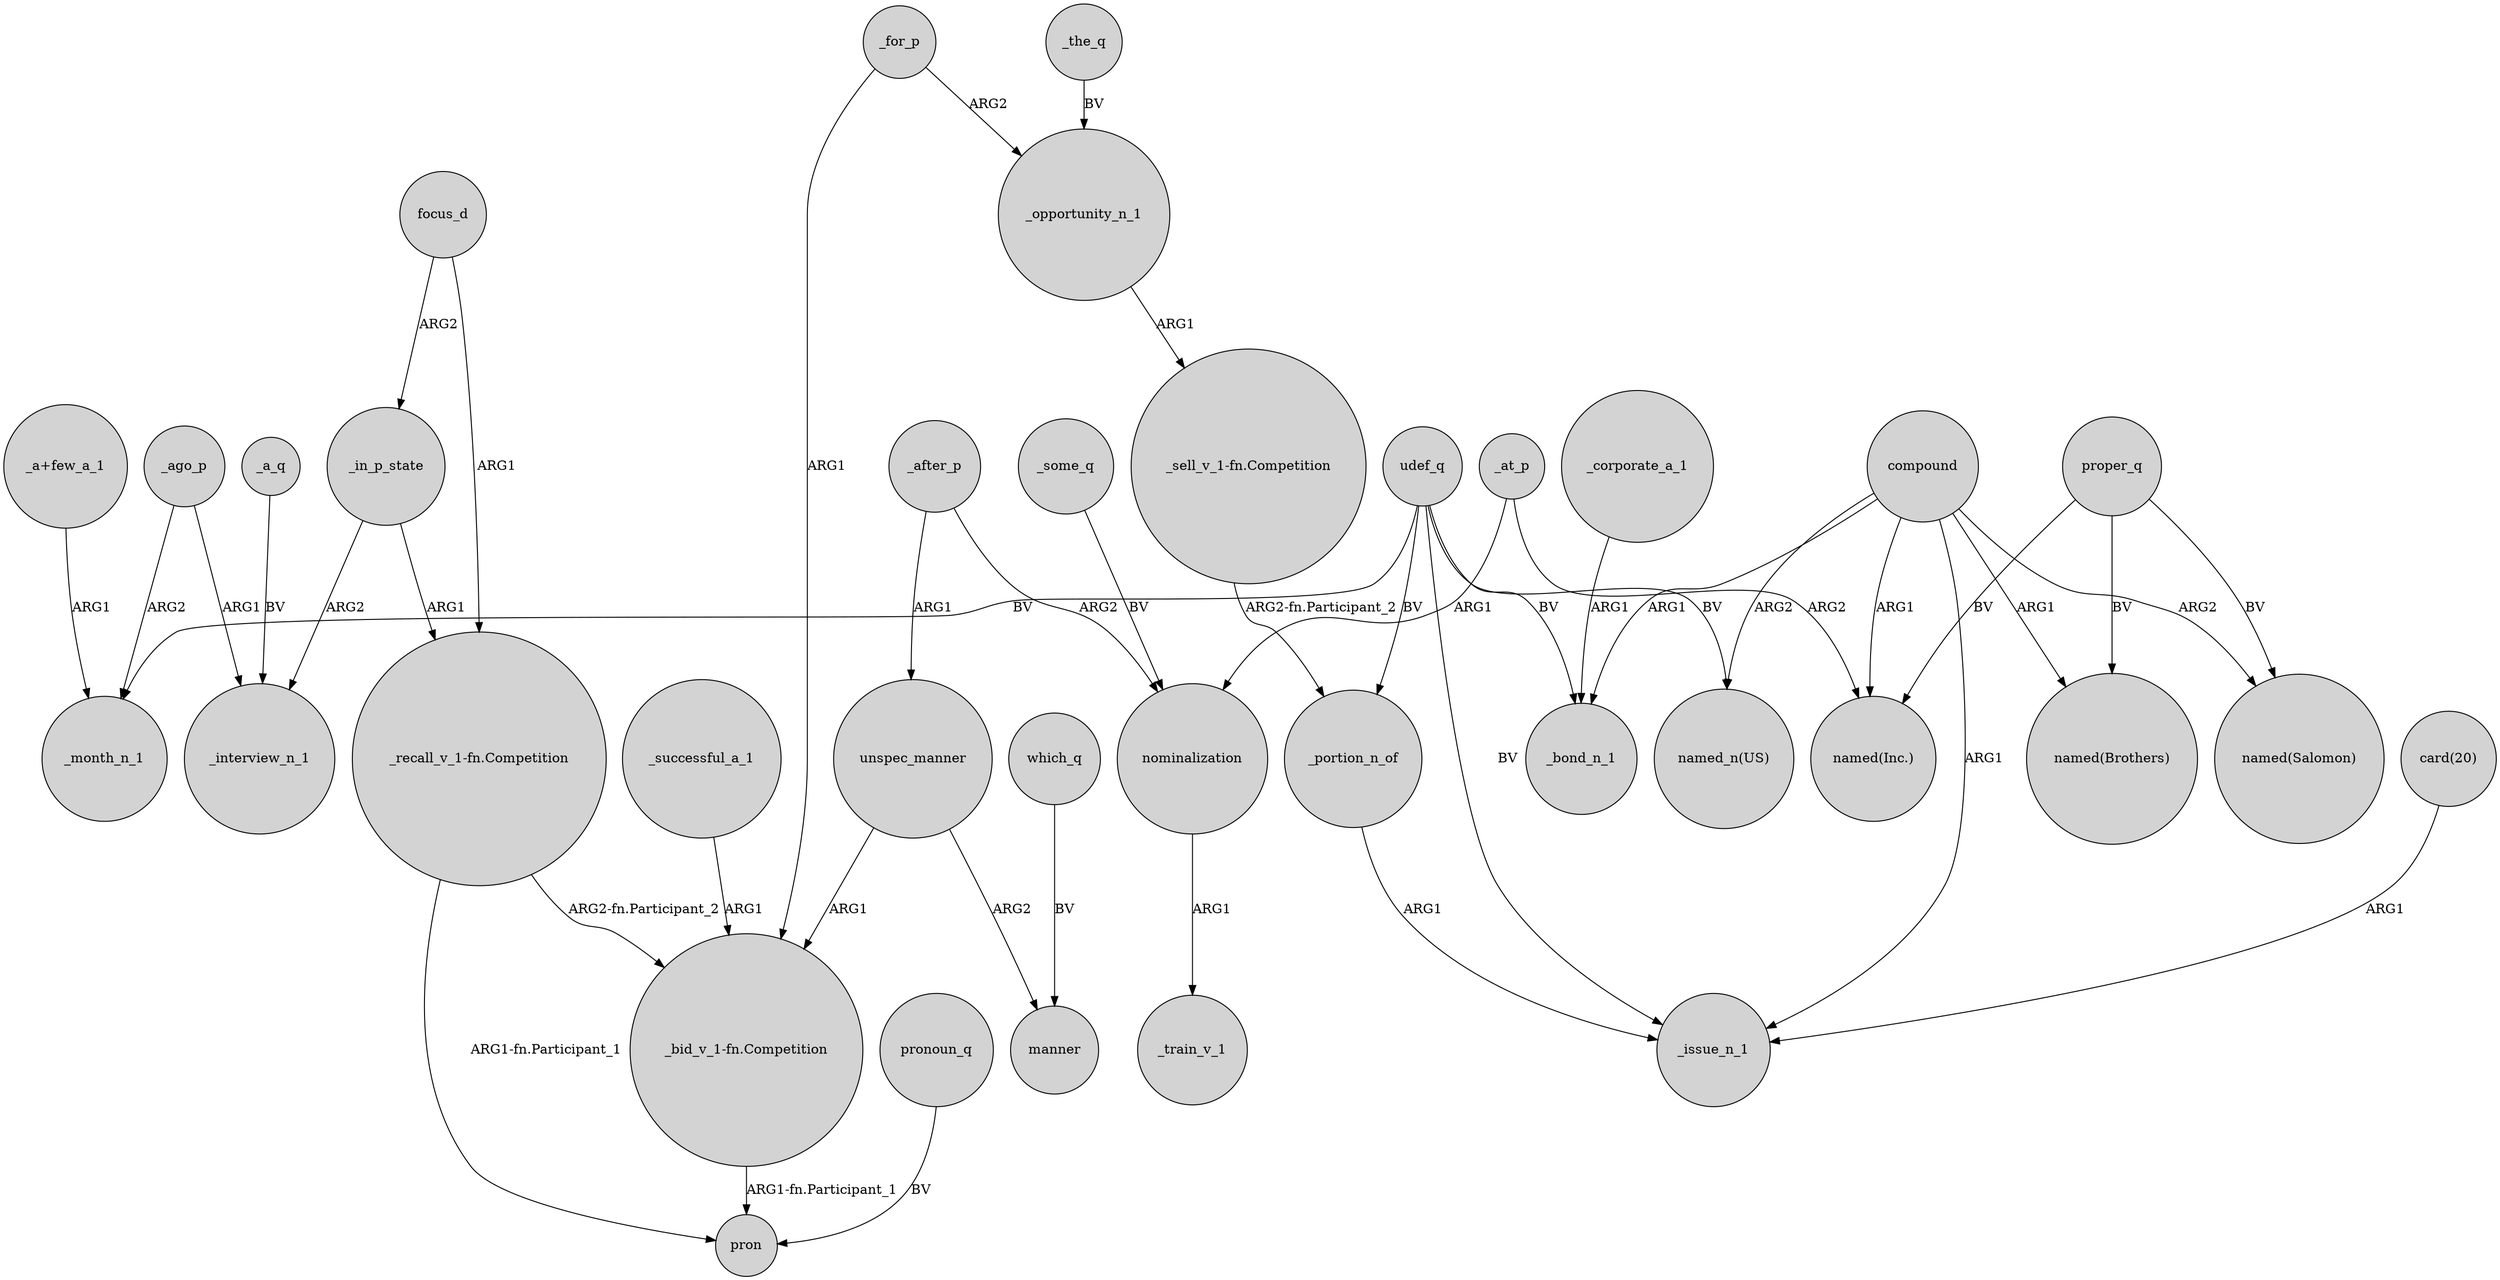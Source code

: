 digraph {
	node [shape=circle style=filled]
	udef_q -> _month_n_1 [label=BV]
	unspec_manner -> manner [label=ARG2]
	focus_d -> _in_p_state [label=ARG2]
	focus_d -> "_recall_v_1-fn.Competition" [label=ARG1]
	"_recall_v_1-fn.Competition" -> "_bid_v_1-fn.Competition" [label="ARG2-fn.Participant_2"]
	udef_q -> _bond_n_1 [label=BV]
	_ago_p -> _interview_n_1 [label=ARG1]
	compound -> "named(Salomon)" [label=ARG2]
	"_bid_v_1-fn.Competition" -> pron [label="ARG1-fn.Participant_1"]
	_in_p_state -> _interview_n_1 [label=ARG2]
	unspec_manner -> "_bid_v_1-fn.Competition" [label=ARG1]
	_for_p -> _opportunity_n_1 [label=ARG2]
	nominalization -> _train_v_1 [label=ARG1]
	compound -> _bond_n_1 [label=ARG1]
	_portion_n_of -> _issue_n_1 [label=ARG1]
	_for_p -> "_bid_v_1-fn.Competition" [label=ARG1]
	_some_q -> nominalization [label=BV]
	udef_q -> _portion_n_of [label=BV]
	proper_q -> "named(Inc.)" [label=BV]
	"_sell_v_1-fn.Competition" -> _portion_n_of [label="ARG2-fn.Participant_2"]
	_after_p -> nominalization [label=ARG2]
	pronoun_q -> pron [label=BV]
	_at_p -> nominalization [label=ARG1]
	compound -> "named(Brothers)" [label=ARG1]
	_corporate_a_1 -> _bond_n_1 [label=ARG1]
	proper_q -> "named(Brothers)" [label=BV]
	_a_q -> _interview_n_1 [label=BV]
	proper_q -> "named(Salomon)" [label=BV]
	_ago_p -> _month_n_1 [label=ARG2]
	which_q -> manner [label=BV]
	_the_q -> _opportunity_n_1 [label=BV]
	udef_q -> _issue_n_1 [label=BV]
	_successful_a_1 -> "_bid_v_1-fn.Competition" [label=ARG1]
	"_a+few_a_1" -> _month_n_1 [label=ARG1]
	_in_p_state -> "_recall_v_1-fn.Competition" [label=ARG1]
	"_recall_v_1-fn.Competition" -> pron [label="ARG1-fn.Participant_1"]
	compound -> "named(Inc.)" [label=ARG1]
	_after_p -> unspec_manner [label=ARG1]
	_opportunity_n_1 -> "_sell_v_1-fn.Competition" [label=ARG1]
	compound -> "named_n(US)" [label=ARG2]
	_at_p -> "named(Inc.)" [label=ARG2]
	compound -> _issue_n_1 [label=ARG1]
	udef_q -> "named_n(US)" [label=BV]
	"card(20)" -> _issue_n_1 [label=ARG1]
}
